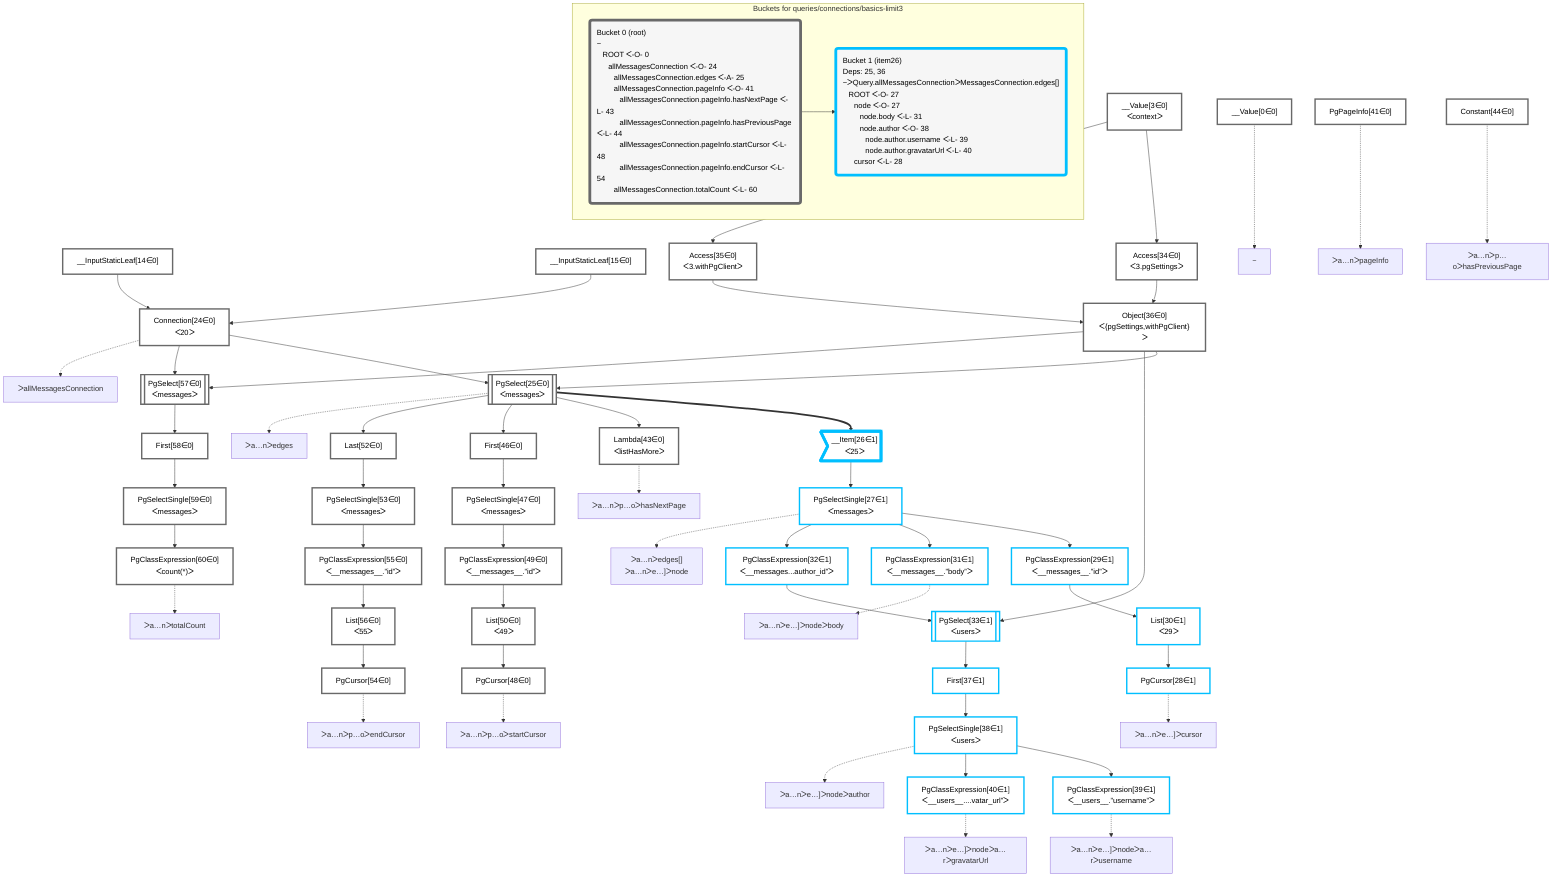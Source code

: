 graph TD
    classDef path fill:#eee,stroke:#000,color:#000
    classDef plan fill:#fff,stroke-width:3px,color:#000
    classDef itemplan fill:#fff,stroke-width:6px,color:#000
    classDef sideeffectplan fill:#f00,stroke-width:6px,color:#000
    classDef bucket fill:#f6f6f6,color:#000,stroke-width:6px,text-align:left


    %% define plans
    __Value0["__Value[0∈0]"]:::plan
    __Value3["__Value[3∈0]<br />ᐸcontextᐳ"]:::plan
    __InputStaticLeaf14["__InputStaticLeaf[14∈0]"]:::plan
    __InputStaticLeaf15["__InputStaticLeaf[15∈0]"]:::plan
    Access34["Access[34∈0]<br />ᐸ3.pgSettingsᐳ"]:::plan
    Access35["Access[35∈0]<br />ᐸ3.withPgClientᐳ"]:::plan
    Object36["Object[36∈0]<br />ᐸ{pgSettings,withPgClient}ᐳ"]:::plan
    Connection24["Connection[24∈0]<br />ᐸ20ᐳ"]:::plan
    PgSelect25[["PgSelect[25∈0]<br />ᐸmessagesᐳ"]]:::plan
    __Item26>"__Item[26∈1]<br />ᐸ25ᐳ"]:::itemplan
    PgSelectSingle27["PgSelectSingle[27∈1]<br />ᐸmessagesᐳ"]:::plan
    PgClassExpression29["PgClassExpression[29∈1]<br />ᐸ__messages__.”id”ᐳ"]:::plan
    List30["List[30∈1]<br />ᐸ29ᐳ"]:::plan
    PgCursor28["PgCursor[28∈1]"]:::plan
    PgClassExpression31["PgClassExpression[31∈1]<br />ᐸ__messages__.”body”ᐳ"]:::plan
    PgClassExpression32["PgClassExpression[32∈1]<br />ᐸ__messages...author_id”ᐳ"]:::plan
    PgSelect33[["PgSelect[33∈1]<br />ᐸusersᐳ"]]:::plan
    First37["First[37∈1]"]:::plan
    PgSelectSingle38["PgSelectSingle[38∈1]<br />ᐸusersᐳ"]:::plan
    PgClassExpression39["PgClassExpression[39∈1]<br />ᐸ__users__.”username”ᐳ"]:::plan
    PgClassExpression40["PgClassExpression[40∈1]<br />ᐸ__users__....vatar_url”ᐳ"]:::plan
    PgPageInfo41["PgPageInfo[41∈0]"]:::plan
    Lambda43["Lambda[43∈0]<br />ᐸlistHasMoreᐳ"]:::plan
    Constant44["Constant[44∈0]"]:::plan
    First46["First[46∈0]"]:::plan
    PgSelectSingle47["PgSelectSingle[47∈0]<br />ᐸmessagesᐳ"]:::plan
    PgClassExpression49["PgClassExpression[49∈0]<br />ᐸ__messages__.”id”ᐳ"]:::plan
    List50["List[50∈0]<br />ᐸ49ᐳ"]:::plan
    PgCursor48["PgCursor[48∈0]"]:::plan
    Last52["Last[52∈0]"]:::plan
    PgSelectSingle53["PgSelectSingle[53∈0]<br />ᐸmessagesᐳ"]:::plan
    PgClassExpression55["PgClassExpression[55∈0]<br />ᐸ__messages__.”id”ᐳ"]:::plan
    List56["List[56∈0]<br />ᐸ55ᐳ"]:::plan
    PgCursor54["PgCursor[54∈0]"]:::plan
    PgSelect57[["PgSelect[57∈0]<br />ᐸmessagesᐳ"]]:::plan
    First58["First[58∈0]"]:::plan
    PgSelectSingle59["PgSelectSingle[59∈0]<br />ᐸmessagesᐳ"]:::plan
    PgClassExpression60["PgClassExpression[60∈0]<br />ᐸcount(*)ᐳ"]:::plan

    %% plan dependencies
    __Value3 --> Access34
    __Value3 --> Access35
    Access34 & Access35 --> Object36
    __InputStaticLeaf14 & __InputStaticLeaf15 --> Connection24
    Object36 & Connection24 --> PgSelect25
    PgSelect25 ==> __Item26
    __Item26 --> PgSelectSingle27
    PgSelectSingle27 --> PgClassExpression29
    PgClassExpression29 --> List30
    List30 --> PgCursor28
    PgSelectSingle27 --> PgClassExpression31
    PgSelectSingle27 --> PgClassExpression32
    Object36 & PgClassExpression32 --> PgSelect33
    PgSelect33 --> First37
    First37 --> PgSelectSingle38
    PgSelectSingle38 --> PgClassExpression39
    PgSelectSingle38 --> PgClassExpression40
    PgSelect25 --> Lambda43
    PgSelect25 --> First46
    First46 --> PgSelectSingle47
    PgSelectSingle47 --> PgClassExpression49
    PgClassExpression49 --> List50
    List50 --> PgCursor48
    PgSelect25 --> Last52
    Last52 --> PgSelectSingle53
    PgSelectSingle53 --> PgClassExpression55
    PgClassExpression55 --> List56
    List56 --> PgCursor54
    Object36 & Connection24 --> PgSelect57
    PgSelect57 --> First58
    First58 --> PgSelectSingle59
    PgSelectSingle59 --> PgClassExpression60

    %% plan-to-path relationships
    P0["~"]
    __Value0 -.-> P0
    P24["ᐳallMessagesConnection"]
    Connection24 -.-> P24
    P25["ᐳa…nᐳedges"]
    PgSelect25 -.-> P25
    P27["ᐳa…nᐳedges[]<br />ᐳa…nᐳe…]ᐳnode"]
    PgSelectSingle27 -.-> P27
    P28["ᐳa…nᐳe…]ᐳcursor"]
    PgCursor28 -.-> P28
    P31["ᐳa…nᐳe…]ᐳnodeᐳbody"]
    PgClassExpression31 -.-> P31
    P38["ᐳa…nᐳe…]ᐳnodeᐳauthor"]
    PgSelectSingle38 -.-> P38
    P39["ᐳa…nᐳe…]ᐳnodeᐳa…rᐳusername"]
    PgClassExpression39 -.-> P39
    P40["ᐳa…nᐳe…]ᐳnodeᐳa…rᐳgravatarUrl"]
    PgClassExpression40 -.-> P40
    P41["ᐳa…nᐳpageInfo"]
    PgPageInfo41 -.-> P41
    P43["ᐳa…nᐳp…oᐳhasNextPage"]
    Lambda43 -.-> P43
    P44["ᐳa…nᐳp…oᐳhasPreviousPage"]
    Constant44 -.-> P44
    P48["ᐳa…nᐳp…oᐳstartCursor"]
    PgCursor48 -.-> P48
    P54["ᐳa…nᐳp…oᐳendCursor"]
    PgCursor54 -.-> P54
    P60["ᐳa…nᐳtotalCount"]
    PgClassExpression60 -.-> P60

    subgraph "Buckets for queries/connections/basics-limit3"
    Bucket0("Bucket 0 (root)<br />~<br />⠀ROOT ᐸ-O- 0<br />⠀⠀allMessagesConnection ᐸ-O- 24<br />⠀⠀⠀allMessagesConnection.edges ᐸ-A- 25<br />⠀⠀⠀allMessagesConnection.pageInfo ᐸ-O- 41<br />⠀⠀⠀⠀allMessagesConnection.pageInfo.hasNextPage ᐸ-L- 43<br />⠀⠀⠀⠀allMessagesConnection.pageInfo.hasPreviousPage ᐸ-L- 44<br />⠀⠀⠀⠀allMessagesConnection.pageInfo.startCursor ᐸ-L- 48<br />⠀⠀⠀⠀allMessagesConnection.pageInfo.endCursor ᐸ-L- 54<br />⠀⠀⠀allMessagesConnection.totalCount ᐸ-L- 60"):::bucket
    classDef bucket0 stroke:#696969
    class Bucket0,__Value0,__Value3,__InputStaticLeaf14,__InputStaticLeaf15,Connection24,PgSelect25,Access34,Access35,Object36,PgPageInfo41,Lambda43,Constant44,First46,PgSelectSingle47,PgCursor48,PgClassExpression49,List50,Last52,PgSelectSingle53,PgCursor54,PgClassExpression55,List56,PgSelect57,First58,PgSelectSingle59,PgClassExpression60 bucket0
    Bucket1("Bucket 1 (item26)<br />Deps: 25, 36<br />~ᐳQuery.allMessagesConnectionᐳMessagesConnection.edges[]<br />⠀ROOT ᐸ-O- 27<br />⠀⠀node ᐸ-O- 27<br />⠀⠀⠀node.body ᐸ-L- 31<br />⠀⠀⠀node.author ᐸ-O- 38<br />⠀⠀⠀⠀node.author.username ᐸ-L- 39<br />⠀⠀⠀⠀node.author.gravatarUrl ᐸ-L- 40<br />⠀⠀cursor ᐸ-L- 28"):::bucket
    classDef bucket1 stroke:#00bfff
    class Bucket1,__Item26,PgSelectSingle27,PgCursor28,PgClassExpression29,List30,PgClassExpression31,PgClassExpression32,PgSelect33,First37,PgSelectSingle38,PgClassExpression39,PgClassExpression40 bucket1
    Bucket0 --> Bucket1
    end